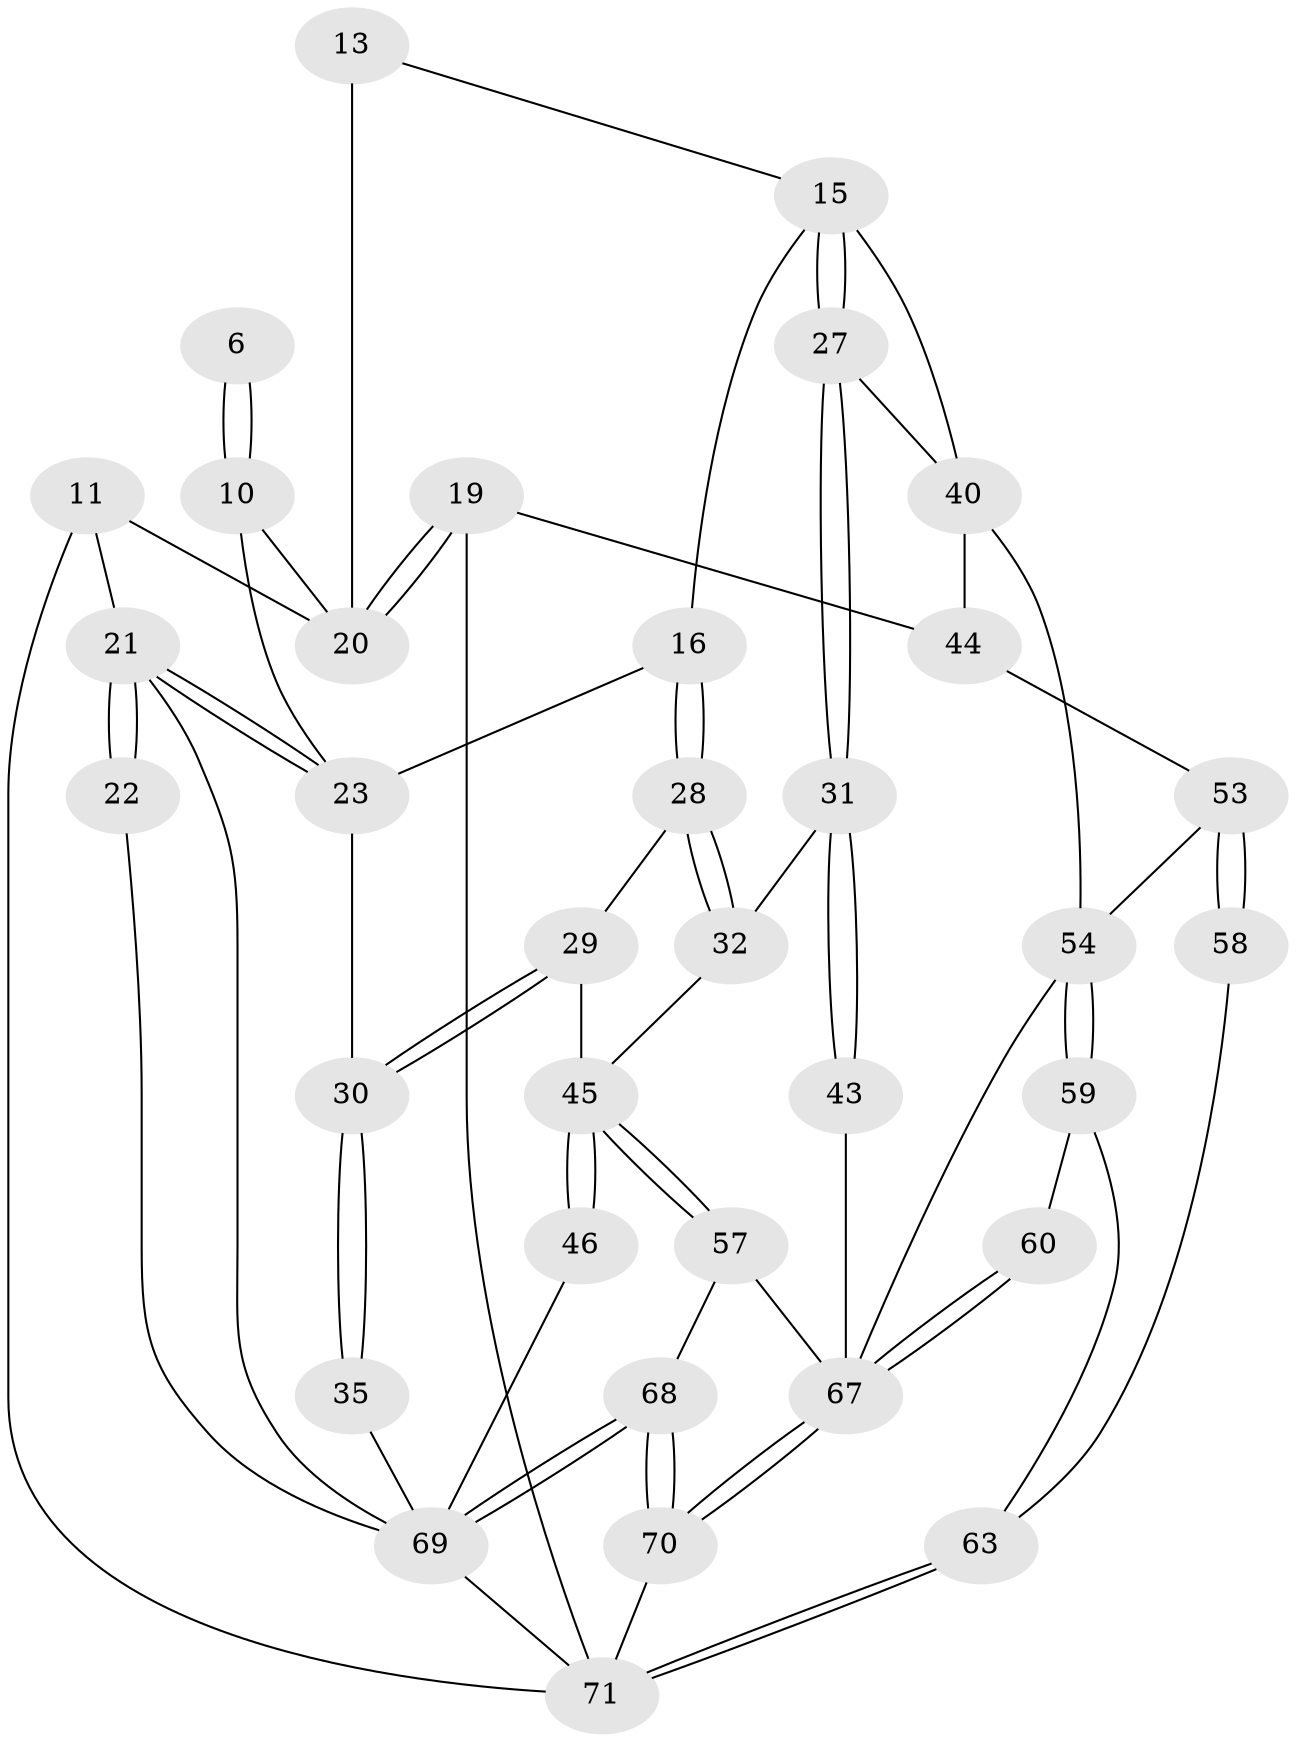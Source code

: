 // original degree distribution, {3: 0.028169014084507043, 4: 0.2112676056338028, 5: 0.5915492957746479, 6: 0.16901408450704225}
// Generated by graph-tools (version 1.1) at 2025/00/03/09/25 05:00:13]
// undirected, 35 vertices, 75 edges
graph export_dot {
graph [start="1"]
  node [color=gray90,style=filled];
  6 [pos="+0.5800413218499711+0"];
  10 [pos="+0.4994223140127415+0.12377748837647341",super="+5"];
  11 [pos="+1+0",super="+7"];
  13 [pos="+0.5840203770439162+0.22728300277055552"];
  15 [pos="+0.45076730290443895+0.3269685857652144",super="+14"];
  16 [pos="+0.33649057792705395+0.3166062987605631"];
  19 [pos="+0.9398167510938185+0.38130599392322223"];
  20 [pos="+0.838976237718975+0.2710855940345503",super="+9"];
  21 [pos="+0+0.2695368648617353",super="+3+12"];
  22 [pos="+0+0.2640471527068169"];
  23 [pos="+0+0.3385951657453781",super="+17"];
  27 [pos="+0.5253826841182765+0.5061629465756018"];
  28 [pos="+0.3242882654134531+0.35810246689334185"];
  29 [pos="+0.24296014478542088+0.4409280432835745"];
  30 [pos="+0.09342377329404142+0.4779337313380903"];
  31 [pos="+0.41370119901720753+0.5793904291622908"];
  32 [pos="+0.37267183792301656+0.5770966823106526"];
  35 [pos="+0.09715079774662583+0.5012100685161881"];
  40 [pos="+0.602526036397797+0.5757161537731588",super="+26"];
  43 [pos="+0.4754022800789643+0.6593030973819931"];
  44 [pos="+0.7970621807029605+0.4930267074441855",super="+24"];
  45 [pos="+0.27718408348917867+0.721876583158807",super="+34"];
  46 [pos="+0.22872236352116251+0.6992443270746593",super="+37"];
  53 [pos="+0.7409053987324594+0.666619071103375",super="+52"];
  54 [pos="+0.7355034195009464+0.6717873651003378",super="+41"];
  57 [pos="+0.3197011630280809+0.8327586454997069"];
  58 [pos="+0.8464765420170456+0.7248100164376828",super="+51"];
  59 [pos="+0.7047103073640079+0.8855305614473304"];
  60 [pos="+0.6622524722274022+0.8583168898763741"];
  63 [pos="+0.7542135422947661+0.9955478122552991",super="+62+50"];
  67 [pos="+0.3849442662474765+0.9682980540076708",super="+56+61"];
  68 [pos="+0+1",super="+66+64"];
  69 [pos="+0+1",super="+65+48"];
  70 [pos="+0.43866962172790075+1"];
  71 [pos="+0.7302926844947711+1",super="+49"];
  6 -- 10 [weight=2];
  6 -- 10;
  10 -- 20;
  10 -- 23;
  11 -- 21 [weight=2];
  11 -- 71 [weight=2];
  11 -- 20;
  13 -- 20 [weight=2];
  13 -- 15;
  15 -- 16;
  15 -- 27;
  15 -- 27;
  15 -- 40;
  16 -- 28;
  16 -- 28;
  16 -- 23;
  19 -- 20;
  19 -- 20;
  19 -- 44;
  19 -- 71;
  21 -- 22 [weight=2];
  21 -- 22;
  21 -- 23 [weight=2];
  21 -- 23;
  21 -- 69;
  22 -- 69;
  23 -- 30;
  27 -- 31;
  27 -- 31;
  27 -- 40;
  28 -- 29;
  28 -- 32;
  28 -- 32;
  29 -- 30;
  29 -- 30;
  29 -- 45;
  30 -- 35;
  30 -- 35;
  31 -- 32;
  31 -- 43;
  31 -- 43;
  32 -- 45;
  35 -- 69 [weight=2];
  40 -- 44 [weight=2];
  40 -- 54;
  43 -- 67 [weight=2];
  44 -- 53;
  45 -- 46 [weight=2];
  45 -- 46;
  45 -- 57;
  45 -- 57;
  46 -- 69 [weight=2];
  53 -- 54;
  53 -- 58 [weight=2];
  53 -- 58;
  54 -- 59;
  54 -- 59;
  54 -- 67;
  57 -- 68;
  57 -- 67;
  58 -- 63 [weight=2];
  59 -- 60;
  59 -- 63;
  60 -- 67 [weight=2];
  60 -- 67;
  63 -- 71 [weight=2];
  63 -- 71;
  67 -- 70;
  67 -- 70;
  68 -- 69 [weight=3];
  68 -- 69;
  68 -- 70;
  68 -- 70;
  69 -- 71;
  70 -- 71;
}
